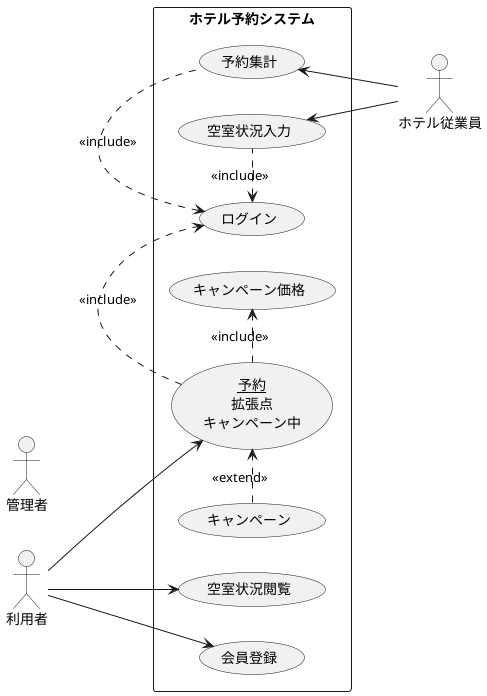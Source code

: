 @startuml 演習2-8_UC_ホテル予約システム.pu
left to right direction

actor 利用者
actor 管理者
actor ホテル従業員

rectangle ホテル予約システム{
    usecase 空室状況閲覧
    usecase 会員登録
    usecase キャンペーン
    usecase キャンペーン価格
    usecase (<u>予約</u>\n拡張点\nキャンペーン中) as input
    usecase ログイン
    usecase 予約集計
    usecase 空室状況入力
}
利用者 --> 空室状況閲覧
利用者 --> 会員登録
利用者 --> input
input   .> ログイン: <<include>>
input   .> キャンペーン価格: <<include>>
キャンペーン .> input: <<extend>>
予約集計 <-- ホテル従業員
空室状況入力 <-- ホテル従業員
ログイン <. 予約集計: <<include>>
ログイン <. 空室状況入力: <<include>>
@enduml